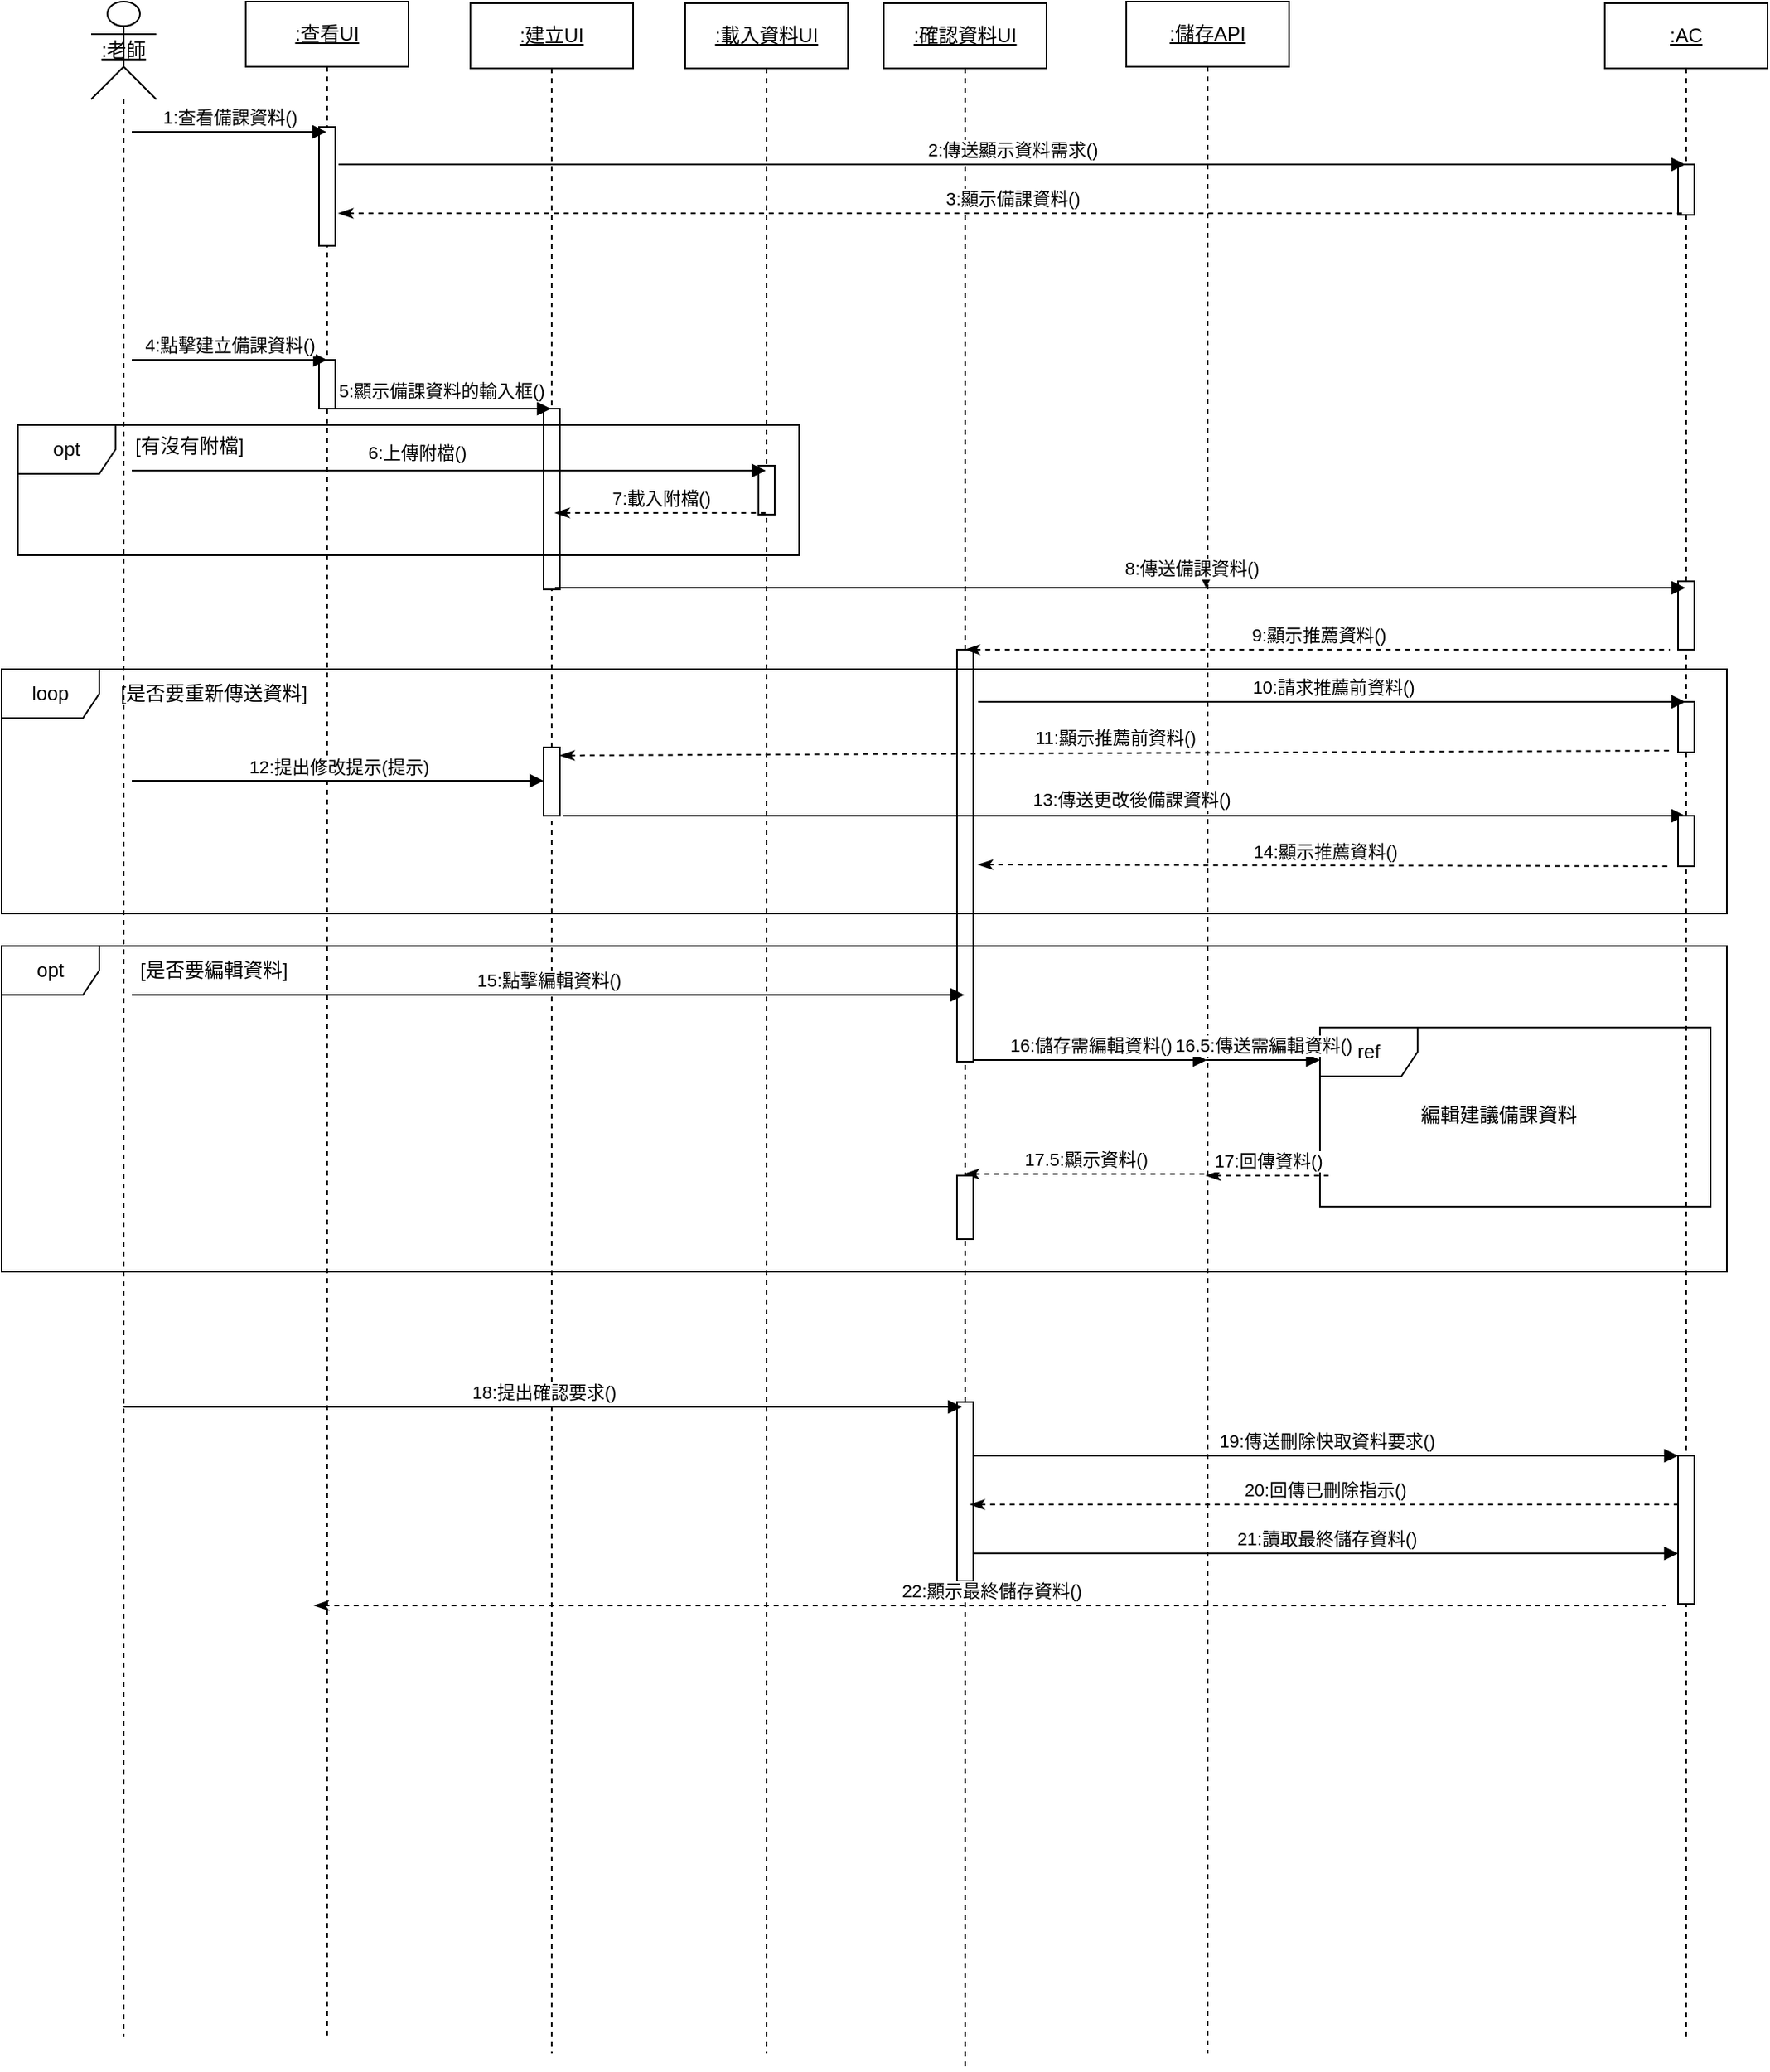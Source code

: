 <mxfile>
    <diagram name="第 1 页" id="O-JAYGMxtfNgu9QWobxc">
        <mxGraphModel dx="4378" dy="701" grid="1" gridSize="10" guides="1" tooltips="1" connect="1" arrows="1" fold="1" page="1" pageScale="1" pageWidth="3300" pageHeight="4681" math="0" shadow="0">
            <root>
                <mxCell id="0"/>
                <mxCell id="1" parent="0"/>
                <mxCell id="cSUb0s7sQzvSsTjn1v_9-1" value="&lt;u&gt;:老師&lt;/u&gt;" style="shape=umlLifeline;perimeter=lifelinePerimeter;whiteSpace=wrap;html=1;container=1;dropTarget=0;collapsible=0;recursiveResize=0;outlineConnect=0;portConstraint=eastwest;newEdgeStyle={&quot;curved&quot;:0,&quot;rounded&quot;:0};participant=umlActor;size=60;" parent="1" vertex="1">
                    <mxGeometry x="15" y="30" width="40" height="1250" as="geometry"/>
                </mxCell>
                <mxCell id="cSUb0s7sQzvSsTjn1v_9-2" value="&lt;u&gt;:查看UI&lt;/u&gt;" style="shape=umlLifeline;perimeter=lifelinePerimeter;whiteSpace=wrap;html=1;container=1;dropTarget=0;collapsible=0;recursiveResize=0;outlineConnect=0;portConstraint=eastwest;newEdgeStyle={&quot;curved&quot;:0,&quot;rounded&quot;:0};" parent="1" vertex="1">
                    <mxGeometry x="110" y="30" width="100" height="1250" as="geometry"/>
                </mxCell>
                <mxCell id="cSUb0s7sQzvSsTjn1v_9-3" value="" style="html=1;points=[[0,0,0,0,5],[0,1,0,0,-5],[1,0,0,0,5],[1,1,0,0,-5]];perimeter=orthogonalPerimeter;outlineConnect=0;targetShapes=umlLifeline;portConstraint=eastwest;newEdgeStyle={&quot;curved&quot;:0,&quot;rounded&quot;:0};" parent="cSUb0s7sQzvSsTjn1v_9-2" vertex="1">
                    <mxGeometry x="45" y="77" width="10" height="73" as="geometry"/>
                </mxCell>
                <mxCell id="cSUb0s7sQzvSsTjn1v_9-4" value="" style="html=1;points=[[0,0,0,0,5],[0,1,0,0,-5],[1,0,0,0,5],[1,1,0,0,-5]];perimeter=orthogonalPerimeter;outlineConnect=0;targetShapes=umlLifeline;portConstraint=eastwest;newEdgeStyle={&quot;curved&quot;:0,&quot;rounded&quot;:0};" parent="cSUb0s7sQzvSsTjn1v_9-2" vertex="1">
                    <mxGeometry x="45" y="220" width="10" height="30" as="geometry"/>
                </mxCell>
                <mxCell id="cSUb0s7sQzvSsTjn1v_9-6" value="&lt;u&gt;:建立UI&lt;/u&gt;" style="shape=umlLifeline;perimeter=lifelinePerimeter;whiteSpace=wrap;html=1;container=1;dropTarget=0;collapsible=0;recursiveResize=0;outlineConnect=0;portConstraint=eastwest;newEdgeStyle={&quot;curved&quot;:0,&quot;rounded&quot;:0};" parent="1" vertex="1">
                    <mxGeometry x="248" y="31" width="100" height="1259" as="geometry"/>
                </mxCell>
                <mxCell id="cSUb0s7sQzvSsTjn1v_9-7" value="" style="html=1;points=[[0,0,0,0,5],[0,1,0,0,-5],[1,0,0,0,5],[1,1,0,0,-5]];perimeter=orthogonalPerimeter;outlineConnect=0;targetShapes=umlLifeline;portConstraint=eastwest;newEdgeStyle={&quot;curved&quot;:0,&quot;rounded&quot;:0};" parent="cSUb0s7sQzvSsTjn1v_9-6" vertex="1">
                    <mxGeometry x="45" y="249" width="10" height="111" as="geometry"/>
                </mxCell>
                <mxCell id="cSUb0s7sQzvSsTjn1v_9-8" value="&lt;u&gt;:確認資料UI&lt;/u&gt;" style="shape=umlLifeline;perimeter=lifelinePerimeter;whiteSpace=wrap;html=1;container=1;dropTarget=0;collapsible=0;recursiveResize=0;outlineConnect=0;portConstraint=eastwest;newEdgeStyle={&quot;curved&quot;:0,&quot;rounded&quot;:0};" parent="1" vertex="1">
                    <mxGeometry x="502" y="31" width="100" height="1269" as="geometry"/>
                </mxCell>
                <mxCell id="cSUb0s7sQzvSsTjn1v_9-9" value="" style="html=1;points=[[0,0,0,0,5],[0,1,0,0,-5],[1,0,0,0,5],[1,1,0,0,-5]];perimeter=orthogonalPerimeter;outlineConnect=0;targetShapes=umlLifeline;portConstraint=eastwest;newEdgeStyle={&quot;curved&quot;:0,&quot;rounded&quot;:0};" parent="cSUb0s7sQzvSsTjn1v_9-8" vertex="1">
                    <mxGeometry x="45" y="397" width="10" height="253" as="geometry"/>
                </mxCell>
                <mxCell id="cSUb0s7sQzvSsTjn1v_9-5" value="" style="html=1;points=[[0,0,0,0,5],[0,1,0,0,-5],[1,0,0,0,5],[1,1,0,0,-5]];perimeter=orthogonalPerimeter;outlineConnect=0;targetShapes=umlLifeline;portConstraint=eastwest;newEdgeStyle={&quot;curved&quot;:0,&quot;rounded&quot;:0};" parent="cSUb0s7sQzvSsTjn1v_9-8" vertex="1">
                    <mxGeometry x="45" y="859" width="10" height="110" as="geometry"/>
                </mxCell>
                <mxCell id="cSUb0s7sQzvSsTjn1v_9-13" value="&lt;u&gt;:儲存API&lt;/u&gt;" style="shape=umlLifeline;perimeter=lifelinePerimeter;whiteSpace=wrap;html=1;container=1;dropTarget=0;collapsible=0;recursiveResize=0;outlineConnect=0;portConstraint=eastwest;newEdgeStyle={&quot;curved&quot;:0,&quot;rounded&quot;:0};" parent="1" vertex="1">
                    <mxGeometry x="651" y="30" width="100" height="1260" as="geometry"/>
                </mxCell>
                <mxCell id="cSUb0s7sQzvSsTjn1v_9-14" value="&lt;u&gt;:AC&lt;/u&gt;" style="shape=umlLifeline;perimeter=lifelinePerimeter;whiteSpace=wrap;html=1;container=1;dropTarget=0;collapsible=0;recursiveResize=0;outlineConnect=0;portConstraint=eastwest;newEdgeStyle={&quot;curved&quot;:0,&quot;rounded&quot;:0};" parent="1" vertex="1">
                    <mxGeometry x="945" y="31" width="100" height="1249" as="geometry"/>
                </mxCell>
                <mxCell id="cSUb0s7sQzvSsTjn1v_9-15" value="" style="html=1;points=[[0,0,0,0,5],[0,1,0,0,-5],[1,0,0,0,5],[1,1,0,0,-5]];perimeter=orthogonalPerimeter;outlineConnect=0;targetShapes=umlLifeline;portConstraint=eastwest;newEdgeStyle={&quot;curved&quot;:0,&quot;rounded&quot;:0};" parent="cSUb0s7sQzvSsTjn1v_9-14" vertex="1">
                    <mxGeometry x="45" y="99" width="10" height="31" as="geometry"/>
                </mxCell>
                <mxCell id="cSUb0s7sQzvSsTjn1v_9-16" value="" style="html=1;points=[[0,0,0,0,5],[0,1,0,0,-5],[1,0,0,0,5],[1,1,0,0,-5]];perimeter=orthogonalPerimeter;outlineConnect=0;targetShapes=umlLifeline;portConstraint=eastwest;newEdgeStyle={&quot;curved&quot;:0,&quot;rounded&quot;:0};" parent="cSUb0s7sQzvSsTjn1v_9-14" vertex="1">
                    <mxGeometry x="45" y="429" width="10" height="31" as="geometry"/>
                </mxCell>
                <mxCell id="cSUb0s7sQzvSsTjn1v_9-17" value="" style="html=1;points=[[0,0,0,0,5],[0,1,0,0,-5],[1,0,0,0,5],[1,1,0,0,-5]];perimeter=orthogonalPerimeter;outlineConnect=0;targetShapes=umlLifeline;portConstraint=eastwest;newEdgeStyle={&quot;curved&quot;:0,&quot;rounded&quot;:0};" parent="cSUb0s7sQzvSsTjn1v_9-14" vertex="1">
                    <mxGeometry x="45" y="355" width="10" height="42" as="geometry"/>
                </mxCell>
                <mxCell id="cSUb0s7sQzvSsTjn1v_9-20" value="1:查看備課資料()" style="html=1;verticalAlign=bottom;endArrow=block;curved=0;rounded=0;" parent="1" target="cSUb0s7sQzvSsTjn1v_9-2" edge="1">
                    <mxGeometry width="80" relative="1" as="geometry">
                        <mxPoint x="40" y="110" as="sourcePoint"/>
                        <mxPoint x="120" y="110" as="targetPoint"/>
                    </mxGeometry>
                </mxCell>
                <mxCell id="cSUb0s7sQzvSsTjn1v_9-21" value="2:傳送顯示資料需求()" style="html=1;verticalAlign=bottom;endArrow=block;curved=0;rounded=0;" parent="1" target="cSUb0s7sQzvSsTjn1v_9-14" edge="1">
                    <mxGeometry width="80" relative="1" as="geometry">
                        <mxPoint x="167" y="130" as="sourcePoint"/>
                        <mxPoint x="287" y="130" as="targetPoint"/>
                    </mxGeometry>
                </mxCell>
                <mxCell id="cSUb0s7sQzvSsTjn1v_9-22" value="3:顯示備課資料()" style="html=1;verticalAlign=bottom;endArrow=none;curved=0;rounded=0;startArrow=classicThin;startFill=1;endFill=0;dashed=1;" parent="1" target="cSUb0s7sQzvSsTjn1v_9-14" edge="1">
                    <mxGeometry width="80" relative="1" as="geometry">
                        <mxPoint x="167" y="160" as="sourcePoint"/>
                        <mxPoint x="877" y="160" as="targetPoint"/>
                    </mxGeometry>
                </mxCell>
                <mxCell id="cSUb0s7sQzvSsTjn1v_9-23" value="4:點擊建立備課資料()" style="html=1;verticalAlign=bottom;endArrow=block;curved=0;rounded=0;" parent="1" edge="1">
                    <mxGeometry width="80" relative="1" as="geometry">
                        <mxPoint x="40" y="250" as="sourcePoint"/>
                        <mxPoint x="160" y="250" as="targetPoint"/>
                    </mxGeometry>
                </mxCell>
                <mxCell id="cSUb0s7sQzvSsTjn1v_9-24" value="" style="html=1;verticalAlign=bottom;endArrow=block;curved=0;rounded=0;" parent="1" edge="1">
                    <mxGeometry width="80" relative="1" as="geometry">
                        <mxPoint x="160" y="280" as="sourcePoint"/>
                        <mxPoint x="297.5" y="280" as="targetPoint"/>
                    </mxGeometry>
                </mxCell>
                <mxCell id="cSUb0s7sQzvSsTjn1v_9-25" value="5:顯示備課資料的輸入框()" style="edgeLabel;html=1;align=center;verticalAlign=middle;resizable=0;points=[];" parent="cSUb0s7sQzvSsTjn1v_9-24" vertex="1" connectable="0">
                    <mxGeometry x="-0.244" y="1" relative="1" as="geometry">
                        <mxPoint x="18" y="-10" as="offset"/>
                    </mxGeometry>
                </mxCell>
                <mxCell id="cSUb0s7sQzvSsTjn1v_9-26" value="&lt;u&gt;:載入資料UI&lt;/u&gt;" style="shape=umlLifeline;perimeter=lifelinePerimeter;whiteSpace=wrap;html=1;container=1;dropTarget=0;collapsible=0;recursiveResize=0;outlineConnect=0;portConstraint=eastwest;newEdgeStyle={&quot;curved&quot;:0,&quot;rounded&quot;:0};" parent="1" vertex="1">
                    <mxGeometry x="380" y="31" width="100" height="1259" as="geometry"/>
                </mxCell>
                <mxCell id="cSUb0s7sQzvSsTjn1v_9-27" value="" style="html=1;points=[[0,0,0,0,5],[0,1,0,0,-5],[1,0,0,0,5],[1,1,0,0,-5]];perimeter=orthogonalPerimeter;outlineConnect=0;targetShapes=umlLifeline;portConstraint=eastwest;newEdgeStyle={&quot;curved&quot;:0,&quot;rounded&quot;:0};" parent="cSUb0s7sQzvSsTjn1v_9-26" vertex="1">
                    <mxGeometry x="45" y="284" width="10" height="30" as="geometry"/>
                </mxCell>
                <mxCell id="cSUb0s7sQzvSsTjn1v_9-28" value="opt" style="shape=umlFrame;whiteSpace=wrap;html=1;pointerEvents=0;" parent="1" vertex="1">
                    <mxGeometry x="-30" y="290" width="480" height="80" as="geometry"/>
                </mxCell>
                <mxCell id="cSUb0s7sQzvSsTjn1v_9-29" value="[有沒有附檔]" style="text;html=1;align=center;verticalAlign=middle;resizable=0;points=[];autosize=1;strokeColor=none;fillColor=none;" parent="1" vertex="1">
                    <mxGeometry x="30" y="288" width="90" height="30" as="geometry"/>
                </mxCell>
                <mxCell id="cSUb0s7sQzvSsTjn1v_9-30" value="&lt;div&gt;&lt;br&gt;&lt;/div&gt;&lt;div&gt;&lt;br&gt;&lt;/div&gt;" style="html=1;verticalAlign=bottom;endArrow=block;curved=0;rounded=0;" parent="1" target="cSUb0s7sQzvSsTjn1v_9-26" edge="1">
                    <mxGeometry width="80" relative="1" as="geometry">
                        <mxPoint x="40" y="318" as="sourcePoint"/>
                        <mxPoint x="167.5" y="318" as="targetPoint"/>
                    </mxGeometry>
                </mxCell>
                <mxCell id="cSUb0s7sQzvSsTjn1v_9-31" value="6:上傳附檔()" style="edgeLabel;html=1;align=center;verticalAlign=middle;resizable=0;points=[];" parent="cSUb0s7sQzvSsTjn1v_9-30" vertex="1" connectable="0">
                    <mxGeometry x="-0.101" y="3" relative="1" as="geometry">
                        <mxPoint y="-8" as="offset"/>
                    </mxGeometry>
                </mxCell>
                <mxCell id="cSUb0s7sQzvSsTjn1v_9-32" value="7:載入附檔()" style="html=1;verticalAlign=bottom;endArrow=none;curved=0;rounded=0;startArrow=classicThin;startFill=1;endFill=0;dashed=1;" parent="1" edge="1">
                    <mxGeometry width="80" relative="1" as="geometry">
                        <mxPoint x="300" y="344" as="sourcePoint"/>
                        <mxPoint x="430" y="344" as="targetPoint"/>
                    </mxGeometry>
                </mxCell>
                <mxCell id="cSUb0s7sQzvSsTjn1v_9-33" value="" style="html=1;verticalAlign=bottom;endArrow=block;curved=0;rounded=0;" parent="1" edge="1">
                    <mxGeometry width="80" relative="1" as="geometry">
                        <mxPoint x="700" y="386" as="sourcePoint"/>
                        <mxPoint x="700" y="390" as="targetPoint"/>
                    </mxGeometry>
                </mxCell>
                <mxCell id="cSUb0s7sQzvSsTjn1v_9-34" value="8:傳送備課資料()" style="edgeLabel;html=1;align=center;verticalAlign=middle;resizable=0;points=[];" parent="cSUb0s7sQzvSsTjn1v_9-33" vertex="1" connectable="0">
                    <mxGeometry x="0.038" relative="1" as="geometry">
                        <mxPoint x="-9" y="-10" as="offset"/>
                    </mxGeometry>
                </mxCell>
                <mxCell id="cSUb0s7sQzvSsTjn1v_9-35" value="9:顯示推薦資料()" style="html=1;verticalAlign=bottom;endArrow=none;curved=0;rounded=0;startArrow=classicThin;startFill=1;endFill=0;dashed=1;" parent="1" source="cSUb0s7sQzvSsTjn1v_9-8" edge="1">
                    <mxGeometry x="0.003" width="80" relative="1" as="geometry">
                        <mxPoint x="696.5" y="428" as="sourcePoint"/>
                        <mxPoint x="985" y="428" as="targetPoint"/>
                        <mxPoint as="offset"/>
                    </mxGeometry>
                </mxCell>
                <mxCell id="cSUb0s7sQzvSsTjn1v_9-36" value="loop" style="shape=umlFrame;whiteSpace=wrap;html=1;pointerEvents=0;" parent="1" vertex="1">
                    <mxGeometry x="-40" y="440" width="1060" height="150" as="geometry"/>
                </mxCell>
                <mxCell id="cSUb0s7sQzvSsTjn1v_9-37" value="10:請求推薦前資料()" style="html=1;verticalAlign=bottom;endArrow=block;curved=0;rounded=0;" parent="1" target="cSUb0s7sQzvSsTjn1v_9-14" edge="1">
                    <mxGeometry width="80" relative="1" as="geometry">
                        <mxPoint x="560" y="460" as="sourcePoint"/>
                        <mxPoint x="640" y="460" as="targetPoint"/>
                    </mxGeometry>
                </mxCell>
                <mxCell id="cSUb0s7sQzvSsTjn1v_9-38" value="11:顯示推薦前資料()" style="html=1;verticalAlign=bottom;endArrow=none;curved=0;rounded=0;startArrow=classicThin;startFill=1;endFill=0;dashed=1;exitX=1;exitY=0;exitDx=0;exitDy=5;exitPerimeter=0;" parent="1" source="cSUb0s7sQzvSsTjn1v_9-39" edge="1">
                    <mxGeometry width="80" relative="1" as="geometry">
                        <mxPoint x="450" y="490" as="sourcePoint"/>
                        <mxPoint x="985.5" y="490" as="targetPoint"/>
                    </mxGeometry>
                </mxCell>
                <mxCell id="cSUb0s7sQzvSsTjn1v_9-39" value="" style="html=1;points=[[0,0,0,0,5],[0,1,0,0,-5],[1,0,0,0,5],[1,1,0,0,-5]];perimeter=orthogonalPerimeter;outlineConnect=0;targetShapes=umlLifeline;portConstraint=eastwest;newEdgeStyle={&quot;curved&quot;:0,&quot;rounded&quot;:0};" parent="1" vertex="1">
                    <mxGeometry x="293" y="488" width="10" height="42" as="geometry"/>
                </mxCell>
                <mxCell id="cSUb0s7sQzvSsTjn1v_9-40" value="" style="html=1;verticalAlign=bottom;endArrow=block;curved=0;rounded=0;" parent="1" target="cSUb0s7sQzvSsTjn1v_9-14" edge="1">
                    <mxGeometry width="80" relative="1" as="geometry">
                        <mxPoint x="305" y="530" as="sourcePoint"/>
                        <mxPoint x="843" y="530" as="targetPoint"/>
                    </mxGeometry>
                </mxCell>
                <mxCell id="cSUb0s7sQzvSsTjn1v_9-41" value="13:傳送更改後備課資料()" style="edgeLabel;html=1;align=center;verticalAlign=middle;resizable=0;points=[];" parent="cSUb0s7sQzvSsTjn1v_9-40" vertex="1" connectable="0">
                    <mxGeometry x="0.038" relative="1" as="geometry">
                        <mxPoint x="-9" y="-10" as="offset"/>
                    </mxGeometry>
                </mxCell>
                <mxCell id="cSUb0s7sQzvSsTjn1v_9-42" value="[是否要重新傳送資料]" style="text;html=1;align=center;verticalAlign=middle;resizable=0;points=[];autosize=1;strokeColor=none;fillColor=none;" parent="1" vertex="1">
                    <mxGeometry x="20" y="440" width="140" height="30" as="geometry"/>
                </mxCell>
                <mxCell id="cSUb0s7sQzvSsTjn1v_9-43" value="12:提出修改提示(提示)" style="html=1;verticalAlign=bottom;endArrow=block;curved=0;rounded=0;" parent="1" target="cSUb0s7sQzvSsTjn1v_9-39" edge="1">
                    <mxGeometry width="80" relative="1" as="geometry">
                        <mxPoint x="40" y="508.5" as="sourcePoint"/>
                        <mxPoint x="160" y="508.5" as="targetPoint"/>
                    </mxGeometry>
                </mxCell>
                <mxCell id="cSUb0s7sQzvSsTjn1v_9-44" value="" style="html=1;points=[[0,0,0,0,5],[0,1,0,0,-5],[1,0,0,0,5],[1,1,0,0,-5]];perimeter=orthogonalPerimeter;outlineConnect=0;targetShapes=umlLifeline;portConstraint=eastwest;newEdgeStyle={&quot;curved&quot;:0,&quot;rounded&quot;:0};" parent="1" vertex="1">
                    <mxGeometry x="990" y="530" width="10" height="31" as="geometry"/>
                </mxCell>
                <mxCell id="cSUb0s7sQzvSsTjn1v_9-45" value="14:顯示推薦資料()" style="html=1;verticalAlign=bottom;endArrow=none;curved=0;rounded=0;startArrow=classicThin;startFill=1;endFill=0;dashed=1;" parent="1" edge="1">
                    <mxGeometry width="80" relative="1" as="geometry">
                        <mxPoint x="560" y="560" as="sourcePoint"/>
                        <mxPoint x="985.5" y="561" as="targetPoint"/>
                    </mxGeometry>
                </mxCell>
                <mxCell id="cSUb0s7sQzvSsTjn1v_9-46" value="opt" style="shape=umlFrame;whiteSpace=wrap;html=1;pointerEvents=0;" parent="1" vertex="1">
                    <mxGeometry x="-40" y="610" width="1060" height="200" as="geometry"/>
                </mxCell>
                <mxCell id="cSUb0s7sQzvSsTjn1v_9-47" value="[是否要編輯資料]" style="text;html=1;align=center;verticalAlign=middle;resizable=0;points=[];autosize=1;strokeColor=none;fillColor=none;" parent="1" vertex="1">
                    <mxGeometry x="35" y="610" width="110" height="30" as="geometry"/>
                </mxCell>
                <mxCell id="cSUb0s7sQzvSsTjn1v_9-50" value="" style="html=1;verticalAlign=bottom;endArrow=block;curved=0;rounded=0;" parent="1" target="cSUb0s7sQzvSsTjn1v_9-14" edge="1">
                    <mxGeometry width="80" relative="1" as="geometry">
                        <mxPoint x="300" y="390" as="sourcePoint"/>
                        <mxPoint x="696" y="390" as="targetPoint"/>
                    </mxGeometry>
                </mxCell>
                <mxCell id="cSUb0s7sQzvSsTjn1v_9-51" value="15:點擊編輯資料()" style="html=1;verticalAlign=bottom;endArrow=block;curved=0;rounded=0;" parent="1" edge="1">
                    <mxGeometry x="0.001" width="80" relative="1" as="geometry">
                        <mxPoint x="40" y="640" as="sourcePoint"/>
                        <mxPoint x="551.5" y="640" as="targetPoint"/>
                        <mxPoint as="offset"/>
                    </mxGeometry>
                </mxCell>
                <mxCell id="cSUb0s7sQzvSsTjn1v_9-61" value="17.5:顯示資料()" style="html=1;verticalAlign=bottom;endArrow=none;curved=0;rounded=0;startArrow=classicThin;startFill=1;endFill=0;dashed=1;" parent="1" target="cSUb0s7sQzvSsTjn1v_9-13" edge="1">
                    <mxGeometry width="80" relative="1" as="geometry">
                        <mxPoint x="551.5" y="750" as="sourcePoint"/>
                        <mxPoint x="650" y="750" as="targetPoint"/>
                    </mxGeometry>
                </mxCell>
                <mxCell id="cSUb0s7sQzvSsTjn1v_9-62" value="" style="html=1;points=[[0,0,0,0,5],[0,1,0,0,-5],[1,0,0,0,5],[1,1,0,0,-5]];perimeter=orthogonalPerimeter;outlineConnect=0;targetShapes=umlLifeline;portConstraint=eastwest;newEdgeStyle={&quot;curved&quot;:0,&quot;rounded&quot;:0};" parent="1" vertex="1">
                    <mxGeometry x="547" y="751" width="10" height="39" as="geometry"/>
                </mxCell>
                <mxCell id="GXKdgMsnnEw2hDHPbhKI-5" value="" style="html=1;points=[[0,0,0,0,5],[0,1,0,0,-5],[1,0,0,0,5],[1,1,0,0,-5]];perimeter=orthogonalPerimeter;outlineConnect=0;targetShapes=umlLifeline;portConstraint=eastwest;newEdgeStyle={&quot;curved&quot;:0,&quot;rounded&quot;:0};" parent="1" vertex="1">
                    <mxGeometry x="990" y="923" width="10" height="91" as="geometry"/>
                </mxCell>
                <mxCell id="cSUb0s7sQzvSsTjn1v_9-67" value="16:儲存需編輯資料()" style="html=1;verticalAlign=bottom;endArrow=block;curved=0;rounded=0;" parent="1" target="cSUb0s7sQzvSsTjn1v_9-13" edge="1">
                    <mxGeometry width="80" relative="1" as="geometry">
                        <mxPoint x="557" y="680" as="sourcePoint"/>
                        <mxPoint x="650" y="680" as="targetPoint"/>
                    </mxGeometry>
                </mxCell>
                <mxCell id="GXKdgMsnnEw2hDHPbhKI-14" value="20:回傳已刪除指示()" style="html=1;verticalAlign=bottom;endArrow=none;curved=0;rounded=0;startArrow=classicThin;startFill=1;endFill=0;dashed=1;" parent="1" edge="1">
                    <mxGeometry width="80" relative="1" as="geometry">
                        <mxPoint x="555" y="953" as="sourcePoint"/>
                        <mxPoint x="990" y="953" as="targetPoint"/>
                    </mxGeometry>
                </mxCell>
                <mxCell id="cSUb0s7sQzvSsTjn1v_9-69" value="ref" style="shape=umlFrame;whiteSpace=wrap;html=1;pointerEvents=0;" parent="1" vertex="1">
                    <mxGeometry x="770" y="660" width="240" height="110" as="geometry"/>
                </mxCell>
                <mxCell id="cSUb0s7sQzvSsTjn1v_9-70" value="&lt;span style=&quot;color: rgb(0, 0, 0); font-family: Helvetica; font-size: 12px; font-style: normal; font-variant-ligatures: normal; font-variant-caps: normal; font-weight: 400; letter-spacing: normal; orphans: 2; text-align: center; text-indent: 0px; text-transform: none; widows: 2; word-spacing: 0px; -webkit-text-stroke-width: 0px; white-space: normal; background-color: rgb(251, 251, 251); text-decoration-thickness: initial; text-decoration-style: initial; text-decoration-color: initial; display: inline !important; float: none;&quot;&gt;編輯建議備課資料&lt;/span&gt;" style="text;whiteSpace=wrap;html=1;" parent="1" vertex="1">
                    <mxGeometry x="830" y="700" width="130" height="40" as="geometry"/>
                </mxCell>
                <mxCell id="GXKdgMsnnEw2hDHPbhKI-17" value="16.5:傳送需編輯資料()" style="html=1;verticalAlign=bottom;endArrow=block;curved=0;rounded=0;" parent="1" edge="1">
                    <mxGeometry width="80" relative="1" as="geometry">
                        <mxPoint x="700" y="680" as="sourcePoint"/>
                        <mxPoint x="770" y="680" as="targetPoint"/>
                    </mxGeometry>
                </mxCell>
                <mxCell id="GXKdgMsnnEw2hDHPbhKI-18" value="17:回傳資料()" style="html=1;verticalAlign=bottom;endArrow=none;curved=0;rounded=0;startArrow=classicThin;startFill=1;endFill=0;dashed=1;" parent="1" edge="1">
                    <mxGeometry width="80" relative="1" as="geometry">
                        <mxPoint x="700" y="751" as="sourcePoint"/>
                        <mxPoint x="775.25" y="751" as="targetPoint"/>
                    </mxGeometry>
                </mxCell>
                <mxCell id="cSUb0s7sQzvSsTjn1v_9-63" value="18:提出確認要求()" style="html=1;verticalAlign=bottom;endArrow=block;curved=0;rounded=0;" parent="1" edge="1">
                    <mxGeometry width="80" relative="1" as="geometry">
                        <mxPoint x="35" y="893" as="sourcePoint"/>
                        <mxPoint x="550" y="893" as="targetPoint"/>
                    </mxGeometry>
                </mxCell>
                <mxCell id="GXKdgMsnnEw2hDHPbhKI-6" value="22:顯示最終儲存資料()" style="html=1;verticalAlign=bottom;endArrow=none;curved=0;rounded=0;startArrow=classicThin;startFill=1;endFill=0;dashed=1;" parent="1" edge="1">
                    <mxGeometry width="80" relative="1" as="geometry">
                        <mxPoint x="152" y="1015" as="sourcePoint"/>
                        <mxPoint x="982.5" y="1015" as="targetPoint"/>
                    </mxGeometry>
                </mxCell>
                <mxCell id="GXKdgMsnnEw2hDHPbhKI-15" value="21:讀取最終儲存資料()" style="html=1;verticalAlign=bottom;endArrow=block;curved=0;rounded=0;" parent="1" target="GXKdgMsnnEw2hDHPbhKI-5" edge="1">
                    <mxGeometry x="0.002" width="80" relative="1" as="geometry">
                        <mxPoint x="557" y="983" as="sourcePoint"/>
                        <mxPoint x="700" y="983" as="targetPoint"/>
                        <mxPoint as="offset"/>
                    </mxGeometry>
                </mxCell>
                <mxCell id="GXKdgMsnnEw2hDHPbhKI-4" value="19:傳送刪除快取資料要求()" style="html=1;verticalAlign=bottom;endArrow=block;curved=0;rounded=0;" parent="1" edge="1">
                    <mxGeometry x="0.002" width="80" relative="1" as="geometry">
                        <mxPoint x="557" y="923" as="sourcePoint"/>
                        <mxPoint x="990" y="923" as="targetPoint"/>
                        <mxPoint as="offset"/>
                    </mxGeometry>
                </mxCell>
            </root>
        </mxGraphModel>
    </diagram>
</mxfile>